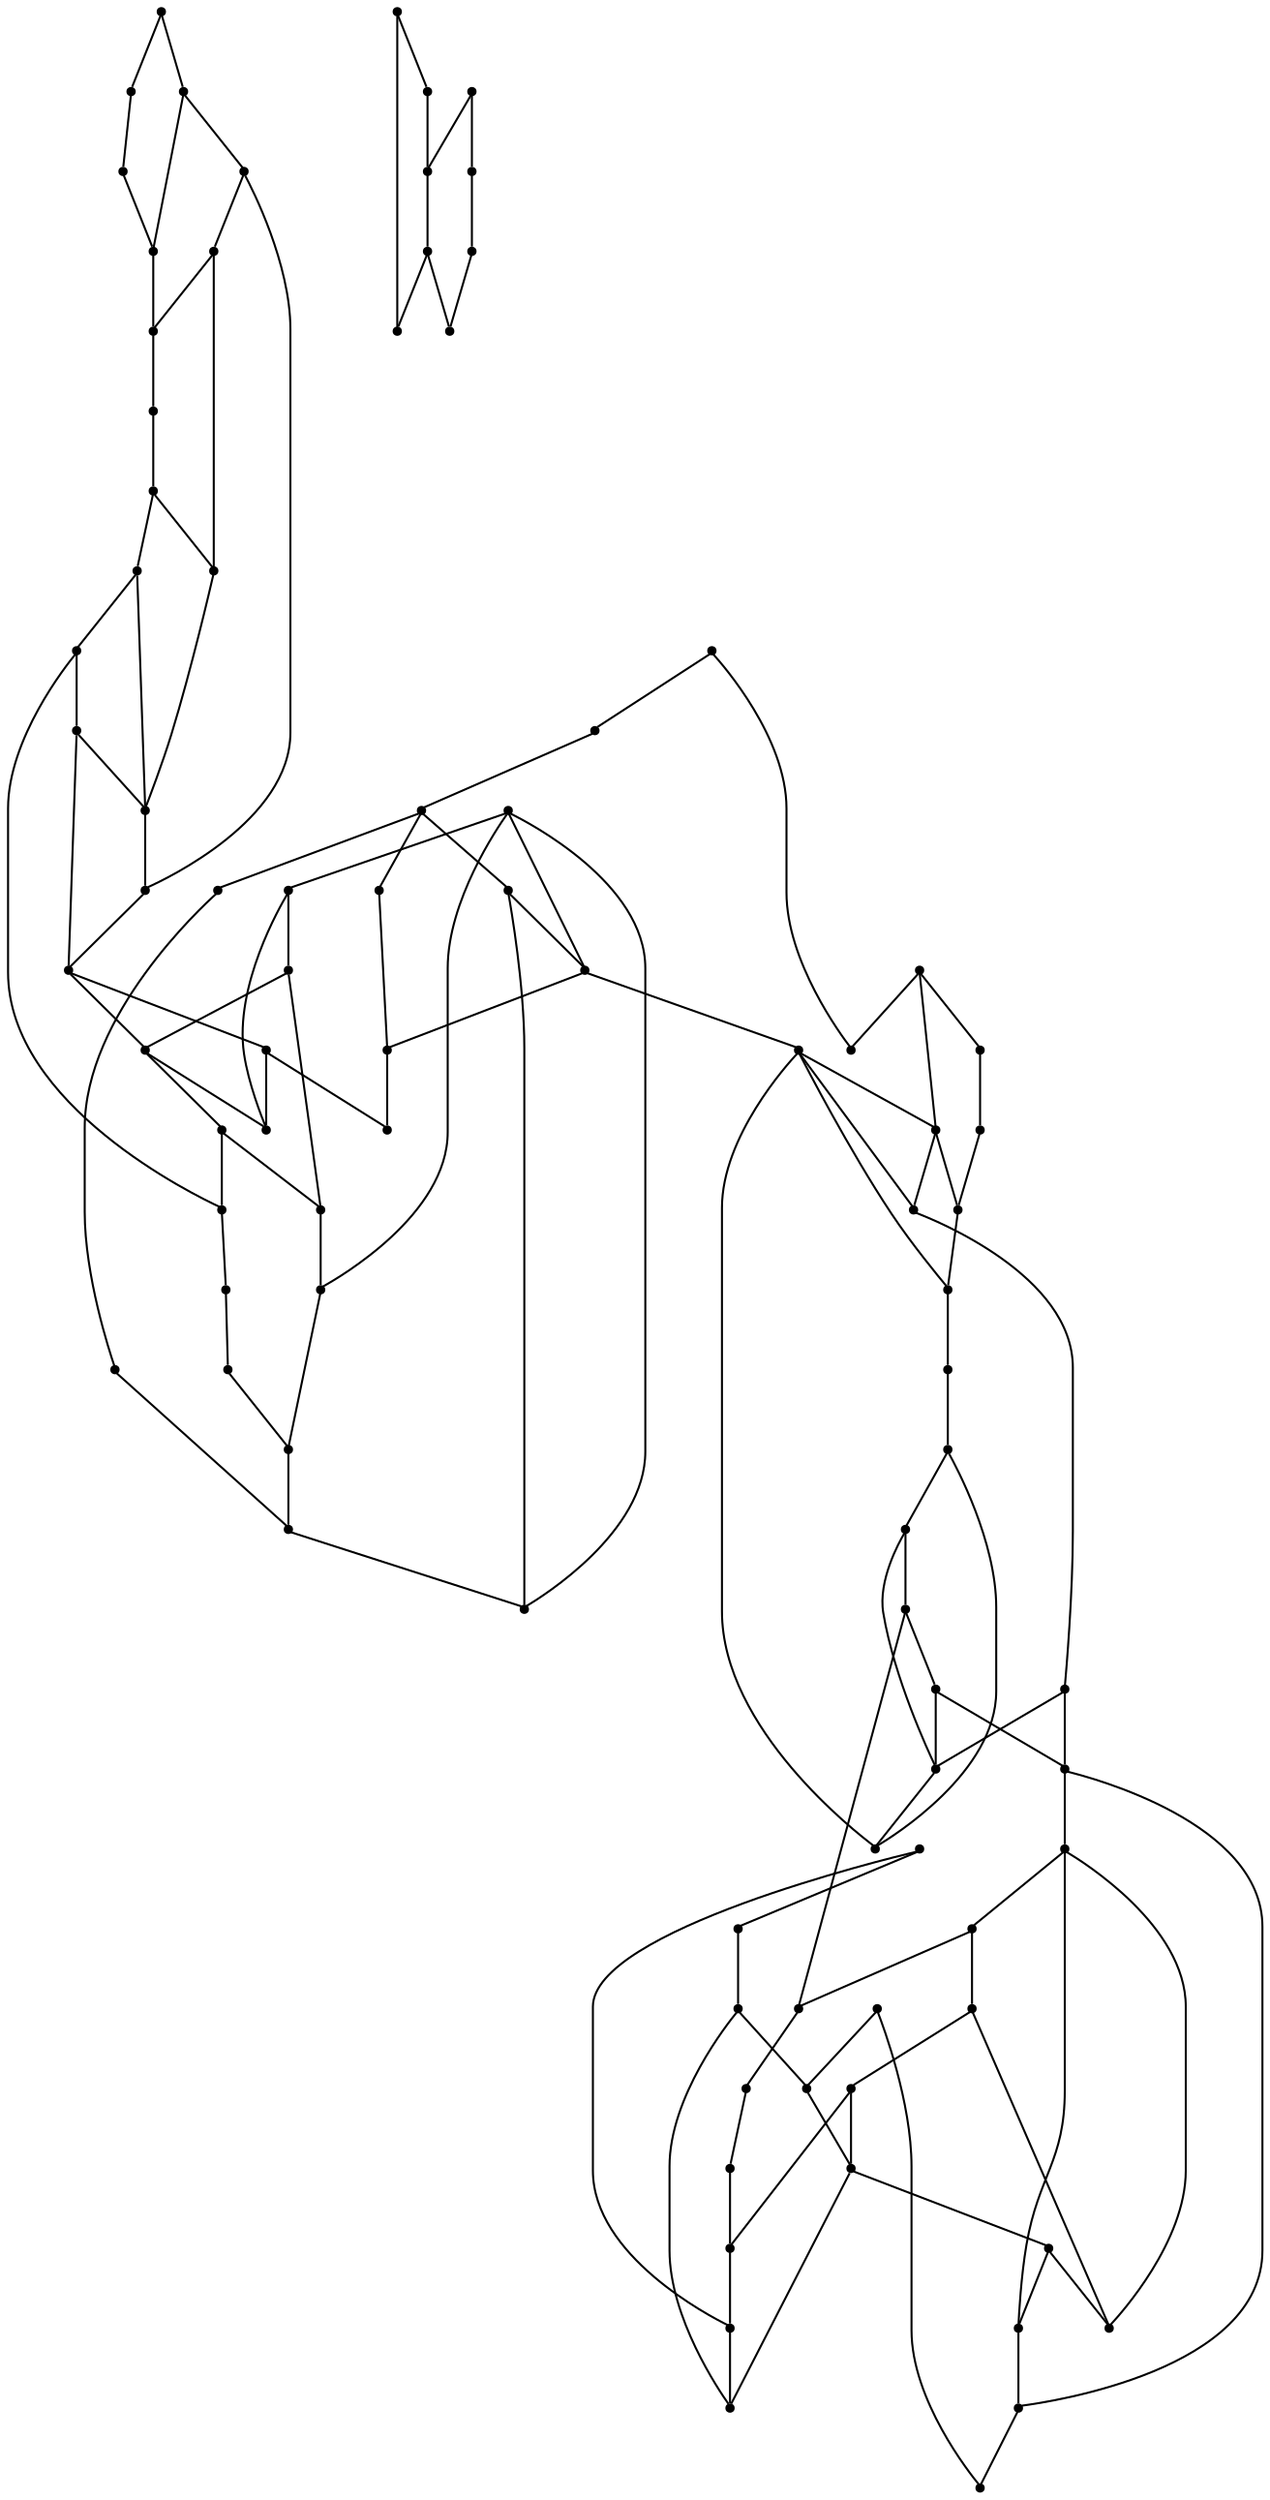 graph {
  node [shape=point,comment="{\"directed\":false,\"doi\":\"10.1007/3-540-36151-0_24\",\"figure\":\"2 (1)\"}"]

  v0 [pos="1195.4750061035156,686.3454981203437"]
  v1 [pos="1161.2541198730469,792.9434461946845"]
  v2 [pos="1157.8917185465498,484.13297370628106"]
  v3 [pos="1164.2707824707031,452.7652108227769"]
  v4 [pos="1147.124989827474,748.785965001142"]
  v5 [pos="1157.7332814534507,717.456873611168"]
  v6 [pos="1058.955224355062,656.6015723899563"]
  v7 [pos="1207.1500142415366,549.9860767081937"]
  v8 [pos="1113.8125101725261,549.9860767081937"]
  v9 [pos="1262.054189046224,549.9860767081937"]
  v10 [pos="1284.0166727701824,549.9860767081937"]
  v11 [pos="1316.9583638509116,549.9860767081937"]
  v12 [pos="1349.9010721842449,549.9860767081937"]
  v13 [pos="1349.9010721842449,527.9111865714749"]
  v14 [pos="1349.9010721842449,438.9277779614488"]
  v15 [pos="1349.9010721842449,422.3736448641181"]
  v16 [pos="1195.4750061035156,814.9401906684598"]
  v17 [pos="1102.1375020345054,814.9401906684598"]
  v18 [pos="1250.3791809082031,814.9401906684598"]
  v19 [pos="1272.3416646321616,814.9401906684598"]
  v20 [pos="1305.9666951497397,813.5620915448228"]
  v21 [pos="1337.9634857177734,814.9401906684598"]
  v22 [pos="1338.2291158040366,792.8684238151272"]
  v23 [pos="1338.2291158040366,703.882933016177"]
  v24 [pos="1338.2291158040366,687.3276316678086"]
  v25 [pos="1333.4292093912761,471.34863570884454"]
  v26 [pos="1321.7562039693198,736.3027496691108"]
  v27 [pos="1311.4667256673179,527.9111865714749"]
  v28 [pos="1310.2124532063804,499.23203821535503"]
  v29 [pos="1309.2676798502605,466.3746678387681"]
  v30 [pos="1280.6489308675132,499.6308489199042"]
  v31 [pos="1256.9416046142578,500.45274134035503"]
  v32 [pos="1299.7947374979656,792.8684238151272"]
  v33 [pos="1266.8500264485679,781.8319244737983"]
  v34 [pos="1299.2656707763674,764.6828496014634"]
  v35 [pos="1298.115666707357,731.2183383659085"]
  v36 [pos="1269.8552449544272,765.2611338650743"]
  v37 [pos="1244.6177164713542,762.4101006543199"]
  v38 [pos="1278.5250345865886,516.8745203371404"]
  v39 [pos="1273.034413655599,422.373644864118"]
  v40 [pos="1273.034413655599,467.2110878979722"]
  v41 [pos="1245.5833435058594,522.394371385928"]
  v42 [pos="1261.3614400227866,687.3276316678086"]
  v43 [pos="1261.3614400227866,732.1653290148139"]
  v44 [pos="1256.5625508626304,395.46947514569354"]
  v45 [pos="1196.3541666666667,395.46947514569354"]
  v46 [pos="1256.5625508626304,425.13192530031597"]
  v47 [pos="1240.0917053222656,488.59437342043316"]
  v48 [pos="1233.9083353678386,787.3484853461941"]
  v49 [pos="1228.4166971842449,753.5484873806993"]
  v50 [pos="1244.8875427246094,690.0861664171576"]
  v51 [pos="1244.8875427246094,660.4246302004218"]
  v52 [pos="1229.1124979654949,510.6662276939113"]
  v53 [pos="1223.6208597819011,472.72777592694365"]
  v54 [pos="1217.437489827474,775.6236318305691"]
  v55 [pos="1188.4833017985027,524.298668260928"]
  v56 [pos="1211.9458516438804,737.6818898872098"]
  v57 [pos="1178.2999674479167,792.6496668215156"]
  v58 [pos="1208.245849609375,424.57248405174016"]
  v59 [pos="1196.1666107177734,472.72777592694365"]
  v60 [pos="1197.5468953450522,415.4078963950832"]
  v61 [pos="1201.6583760579429,494.11118860598003"]
  v62 [pos="1149.1937955220542,679.3953740155259"]
  v63 [pos="1191.754150390625,737.6818898872098"]
  v64 [pos="1194.5208231608074,759.0684258496324"]
  v65 [pos="1173.425038655599,524.298668260928"]
  v66 [pos="1157.4281056722007,522.6954940513332"]
  v67 [pos="1146.3176727294922,788.118362779971"]
  v68 [pos="1206.4542134602866,660.4246302004217"]
  v69 [pos="1137.3926798502605,415.5579411541978"]
  v70 [pos="1128.012466430664,682.6162500734687"]
  v71 [pos="1119.2999521891277,483.07464952822124"]
  v72 [pos="1119.2999521891277,415.0402708406806"]
  v73 [pos="1113.8125101725261,522.394371385928"]
  v74 [pos="1107.627073923747,660.4246302004218"]
  v75 [pos="1107.6270739237468,681.8101250683824"]
  v76 [pos="1108.3208719889324,698.7028046007514"]
  v77 [pos="1107.6270739237468,748.0319265083035"]
  v78 [pos="1102.1375020345054,787.3484853461941"]
  v79 [pos="1093.7957763671875,399.3444446281154"]
  v80 [pos="1093.7957763671875,371.0652037020086"]
  v81 [pos="1058.955224355062,633.8361743644437"]
  v82 [pos="1028.2177289326987,398.65690902427434"]
  v83 [pos="1015.0333404541017,633.8361743644437"]
  v84 [pos="1015.0333404541017,678.6736094510118"]
  v85 [pos="1058.955224355062,678.6736094510118"]
  v86 [pos="1027.9083251953125,371.0652037020087"]
  v87 [pos="983.9874903361003,371.0652037020087"]
  v88 [pos="983.9874903361003,415.9006758089423"]
  v89 [pos="1049.870808919271,399.3444446281154"]

  v1 -- v0 [id="-2",pos="1161.2541198730469,792.9434461946845 1165.5637737651728,779.0654938481621 1185.3408879278934,713.5218891674926 1195.4750061035156,686.3454981203437"]
  v2 -- v3 [id="-3",pos="1157.8917185465498,484.13297370628106 1158.9207967122397,478.33194767987334 1162.2374216715496,460.9528227205634 1164.2707824707031,452.7652108227769"]
  v4 -- v5 [id="-4",pos="1147.124989827474,748.785965001142 1147.4957784016929,742.9694497143785 1152.3707071940105,725.7486029024482 1157.7332814534507,717.456873611168"]
  v82 -- v87 [id="-5",pos="1028.2177289326987,398.65690902427434 979.1833241780599,398.6568454459865 979.1833241780599,398.6568454459865 979.1833241780599,398.6568454459865 983.9874903361003,371.0652037020087 983.9874903361003,371.0652037020087 983.9874903361003,371.0652037020087"]
  v82 -- v89 [id="-6",pos="1028.2177289326987,398.65690902427434 1049.870808919271,399.3444446281154 1049.870808919271,399.3444446281154 1049.870808919271,399.3444446281154"]
  v89 -- v79 [id="-7",pos="1049.870808919271,399.3444446281154 1093.7957763671875,399.3444446281154 1093.7957763671875,399.3444446281154 1093.7957763671875,399.3444446281154"]
  v87 -- v86 [id="-10",pos="983.9874903361003,371.0652037020087 1027.9083251953125,371.0652037020087 1027.9083251953125,371.0652037020087 1027.9083251953125,371.0652037020087"]
  v86 -- v80 [id="-11",pos="1027.9083251953125,371.0652037020087 1093.7957763671875,371.0652037020086 1093.7957763671875,371.0652037020086 1093.7957763671875,371.0652037020086"]
  v6 -- v88 [id="-16",pos="1058.955224355062,656.6015723899563 984.6708297729493,661.4276253735582 984.6708297729493,661.4276253735582 984.6708297729493,661.4276253735582 983.9874903361003,415.9006758089423 983.9874903361003,415.9006758089423 983.9874903361003,415.9006758089423"]
  v88 -- v87 [id="-18",pos="983.9874903361003,415.9006758089423 983.9874903361003,371.0652037020087 983.9874903361003,371.0652037020087 983.9874903361003,371.0652037020087"]
  v86 -- v81 [id="-20",pos="1027.9083251953125,371.0652037020087 1063.7583414713542,371.0651401237209 1063.7583414713542,371.0651401237209 1063.7583414713542,371.0651401237209 1058.955224355062,633.8361743644437 1058.955224355062,633.8361743644437 1058.955224355062,633.8361743644437"]
  v7 -- v8 [id="-21",pos="1207.1500142415366,549.9860767081937 1113.8125101725261,549.9860767081937 1113.8125101725261,549.9860767081937 1113.8125101725261,549.9860767081937"]
  v9 -- v7 [id="-22",pos="1262.054189046224,549.9860767081937 1207.1500142415366,549.9860767081937 1207.1500142415366,549.9860767081937 1207.1500142415366,549.9860767081937"]
  v10 -- v9 [id="-23",pos="1284.0166727701824,549.9860767081937 1262.054189046224,549.9860767081937 1262.054189046224,549.9860767081937 1262.054189046224,549.9860767081937"]
  v11 -- v10 [id="-24",pos="1316.9583638509116,549.9860767081937 1284.0166727701824,549.9860767081937 1284.0166727701824,549.9860767081937 1284.0166727701824,549.9860767081937"]
  v12 -- v11 [id="-25",pos="1349.9010721842449,549.9860767081937 1316.9583638509116,549.9860767081937 1316.9583638509116,549.9860767081937 1316.9583638509116,549.9860767081937"]
  v13 -- v12 [id="-26",pos="1349.9010721842449,527.9111865714749 1349.9010721842449,549.9860767081937 1349.9010721842449,549.9860767081937 1349.9010721842449,549.9860767081937"]
  v84 -- v85 [id="-27",pos="1015.0333404541017,678.6736094510118 1058.955224355062,678.6736094510118 1058.955224355062,678.6736094510118 1058.955224355062,678.6736094510118"]
  v85 -- v75 [id="-28",pos="1058.955224355062,678.6736094510118 1107.6270739237468,681.8101250683824 1107.6270739237468,681.8101250683824 1107.6270739237468,681.8101250683824"]
  v75 -- v70 [id="-29",pos="1107.6270739237468,681.8101250683824 1128.012466430664,682.6162500734687 1128.012466430664,682.6162500734687 1128.012466430664,682.6162500734687"]
  v70 -- v62 [id="-30",pos="1128.012466430664,682.6162500734687 1149.1937955220542,679.3953740155259 1149.1937955220542,679.3953740155259 1149.1937955220542,679.3953740155259"]
  v62 -- v25 [id="-31",pos="1149.1937955220542,679.3953740155259 1333.4292093912761,677.9861135836005 1333.4292093912761,677.9861135836005 1333.4292093912761,677.9861135836005 1333.4292093912761,471.34863570884454 1333.4292093912761,471.34863570884454 1333.4292093912761,471.34863570884454"]
  v84 -- v83 [id="-32",pos="1015.0333404541017,678.6736094510118 1015.0333404541017,633.8361743644437 1015.0333404541017,633.8361743644437 1015.0333404541017,633.8361743644437"]
  v40 -- v83 [id="-33",pos="1273.034413655599,467.2110878979722 1015.7166798909506,465.82775151288115 1015.7166798909506,465.82775151288115 1015.7166798909506,465.82775151288115 1015.0333404541017,633.8361743644437 1015.0333404541017,633.8361743644437 1015.0333404541017,633.8361743644437"]
  v40 -- v29 [id="-34",pos="1273.034413655599,467.2110878979722 1309.2676798502605,466.3746678387681 1309.2676798502605,466.3746678387681 1309.2676798502605,466.3746678387681"]
  v6 -- v81 [id="-38",pos="1058.955224355062,656.6015723899563 1058.955224355062,633.8361743644437 1058.955224355062,633.8361743644437 1058.955224355062,633.8361743644437"]
  v14 -- v13 [id="-39",pos="1349.9010721842449,438.9277779614488 1349.9010721842449,527.9111865714749 1349.9010721842449,527.9111865714749 1349.9010721842449,527.9111865714749"]
  v79 -- v80 [id="-40",pos="1093.7957763671875,399.3444446281154 1093.7957763671875,371.0652037020086 1093.7957763671875,371.0652037020086 1093.7957763671875,371.0652037020086"]
  v17 -- v78 [id="-41",pos="1102.1375020345054,814.9401906684598 1102.1375020345054,787.3484853461941 1102.1375020345054,787.3484853461941 1102.1375020345054,787.3484853461941"]
  v78 -- v67 [id="-42",pos="1102.1375020345054,787.3484853461941 1146.3176727294922,788.118362779971 1146.3176727294922,788.118362779971 1146.3176727294922,788.118362779971"]
  v74 -- v68 [id="-43",pos="1107.627073923747,660.4246302004218 1206.4542134602866,660.4246302004217 1206.4542134602866,660.4246302004217 1206.4542134602866,660.4246302004217"]
  v68 -- v51 [id="-44",pos="1206.4542134602866,660.4246302004217 1244.8875427246094,660.4246302004218 1244.8875427246094,660.4246302004218 1244.8875427246094,660.4246302004218"]
  v77 -- v4 [id="-45",pos="1107.6270739237468,748.0319265083035 1147.124989827474,748.785965001142 1147.124989827474,748.785965001142 1147.124989827474,748.785965001142"]
  v75 -- v74 [id="-46",pos="1107.6270739237468,681.8101250683824 1107.627073923747,660.4246302004218 1107.627073923747,660.4246302004218 1107.627073923747,660.4246302004218"]
  v75 -- v76 [id="-48",pos="1107.6270739237468,681.8101250683824 1108.3208719889324,698.7028046007514 1108.3208719889324,698.7028046007514 1108.3208719889324,698.7028046007514"]
  v76 -- v77 [id="-49",pos="1108.3208719889324,698.7028046007514 1107.6270739237468,748.0319265083035 1107.6270739237468,748.0319265083035 1107.6270739237468,748.0319265083035"]
  v73 -- v66 [id="-59",pos="1113.8125101725261,522.394371385928 1157.4281056722007,522.6954940513332 1157.4281056722007,522.6954940513332 1157.4281056722007,522.6954940513332"]
  v71 -- v2 [id="-60",pos="1119.2999521891277,483.07464952822124 1157.8917185465498,484.13297370628106 1157.8917185465498,484.13297370628106 1157.8917185465498,484.13297370628106"]
  v72 -- v69 [id="-61",pos="1119.2999521891277,415.0402708406806 1137.3926798502605,415.5579411541978 1137.3926798502605,415.5579411541978 1137.3926798502605,415.5579411541978"]
  v69 -- v60 [id="-62",pos="1137.3926798502605,415.5579411541978 1197.5468953450522,415.4078963950832 1197.5468953450522,415.4078963950832 1197.5468953450522,415.4078963950832"]
  v71 -- v72 [id="-63",pos="1119.2999521891277,483.07464952822124 1119.2999521891277,415.0402708406806 1119.2999521891277,415.0402708406806 1119.2999521891277,415.0402708406806"]
  v70 -- v5 [id="-64",pos="1128.012466430664,682.6162500734687 1157.7332814534507,717.456873611168 1157.7332814534507,717.456873611168 1157.7332814534507,717.456873611168"]
  v69 -- v3 [id="-65",pos="1137.3926798502605,415.5579411541978 1164.2707824707031,452.7652108227769 1164.2707824707031,452.7652108227769 1164.2707824707031,452.7652108227769"]
  v8 -- v73 [id="-66",pos="1113.8125101725261,549.9860767081937 1113.8125101725261,522.394371385928 1113.8125101725261,522.394371385928 1113.8125101725261,522.394371385928"]
  v62 -- v68 [id="-67",pos="1149.1937955220542,679.3953740155259 1206.4542134602866,660.4246302004217 1206.4542134602866,660.4246302004217 1206.4542134602866,660.4246302004217"]
  v67 -- v4 [id="-70",pos="1146.3176727294922,788.118362779971 1147.124989827474,748.785965001142 1147.124989827474,748.785965001142 1147.124989827474,748.785965001142"]
  v66 -- v2 [id="-75",pos="1157.4281056722007,522.6954940513332 1157.8917185465498,484.13297370628106 1157.8917185465498,484.13297370628106 1157.8917185465498,484.13297370628106"]
  v15 -- v14 [id="-77",pos="1349.9010721842449,422.3736448641181 1349.9010721842449,438.9277779614488 1349.9010721842449,438.9277779614488 1349.9010721842449,438.9277779614488"]
  v16 -- v17 [id="-79",pos="1195.4750061035156,814.9401906684598 1102.1375020345054,814.9401906684598 1102.1375020345054,814.9401906684598 1102.1375020345054,814.9401906684598"]
  v18 -- v16 [id="-80",pos="1250.3791809082031,814.9401906684598 1195.4750061035156,814.9401906684598 1195.4750061035156,814.9401906684598 1195.4750061035156,814.9401906684598"]
  v19 -- v18 [id="-81",pos="1272.3416646321616,814.9401906684598 1250.3791809082031,814.9401906684598 1250.3791809082031,814.9401906684598 1250.3791809082031,814.9401906684598"]
  v20 -- v19 [id="-82",pos="1305.9666951497397,813.5620915448228 1272.3416646321616,814.9401906684598 1272.3416646321616,814.9401906684598 1272.3416646321616,814.9401906684598"]
  v21 -- v20 [id="-83",pos="1337.9634857177734,814.9401906684598 1305.9666951497397,813.5620915448228 1305.9666951497397,813.5620915448228 1305.9666951497397,813.5620915448228"]
  v65 -- v58 [id="-84",pos="1173.425038655599,524.298668260928 1175.7583618164062,478.644371385928 1175.7583618164062,478.644371385928 1175.7583618164062,478.644371385928 1208.245849609375,424.57248405174016 1208.245849609375,424.57248405174016 1208.245849609375,424.57248405174016"]
  v57 -- v1 [id="-85",pos="1178.2999674479167,792.6496668215156 1161.2541198730469,792.9434461946845 1161.2541198730469,792.9434461946845 1161.2541198730469,792.9434461946845"]
  v22 -- v21 [id="-86",pos="1338.2291158040366,792.8684238151272 1337.9634857177734,814.9401906684598 1337.9634857177734,814.9401906684598 1337.9634857177734,814.9401906684598"]
  v1 -- v67 [id="-87",pos="1161.2541198730469,792.9434461946845 1146.3176727294922,788.118362779971 1146.3176727294922,788.118362779971 1146.3176727294922,788.118362779971"]
  v57 -- v64 [id="-88",pos="1178.2999674479167,792.6496668215156 1194.5208231608074,759.0684258496324 1194.5208231608074,759.0684258496324 1194.5208231608074,759.0684258496324"]
  v63 -- v64 [id="-89",pos="1191.754150390625,737.6818898872098 1194.5208231608074,759.0684258496324 1194.5208231608074,759.0684258496324 1194.5208231608074,759.0684258496324"]
  v55 -- v65 [id="-90",pos="1188.4833017985027,524.298668260928 1173.425038655599,524.298668260928 1173.425038655599,524.298668260928 1173.425038655599,524.298668260928"]
  v65 -- v66 [id="-91",pos="1173.425038655599,524.298668260928 1157.4281056722007,522.6954940513332 1157.4281056722007,522.6954940513332 1157.4281056722007,522.6954940513332"]
  v55 -- v61 [id="-92",pos="1188.4833017985027,524.298668260928 1201.6583760579429,494.11118860598003 1201.6583760579429,494.11118860598003 1201.6583760579429,494.11118860598003"]
  v64 -- v49 [id="-93",pos="1194.5208231608074,759.0684258496324 1228.4166971842449,753.5484873806993 1228.4166971842449,753.5484873806993 1228.4166971842449,753.5484873806993"]
  v63 -- v56 [id="-95",pos="1191.754150390625,737.6818898872098 1211.9458516438804,737.6818898872098 1211.9458516438804,737.6818898872098 1211.9458516438804,737.6818898872098"]
  v0 -- v63 [id="-96",pos="1195.4750061035156,686.3454981203437 1191.754150390625,737.6818898872098 1191.754150390625,737.6818898872098 1191.754150390625,737.6818898872098"]
  v0 -- v62 [id="-97",pos="1195.4750061035156,686.3454981203437 1149.1937955220542,679.3953740155259 1149.1937955220542,679.3953740155259 1149.1937955220542,679.3953740155259"]
  v45 -- v44 [id="-98",pos="1196.3541666666667,395.46947514569354 1256.5625508626304,395.46947514569354 1256.5625508626304,395.46947514569354 1256.5625508626304,395.46947514569354"]
  v0 -- v5 [id="-100",pos="1195.4750061035156,686.3454981203437 1157.7332814534507,717.456873611168 1157.7332814534507,717.456873611168 1157.7332814534507,717.456873611168"]
  v59 -- v53 [id="-101",pos="1196.1666107177734,472.72777592694365 1223.6208597819011,472.72777592694365 1223.6208597819011,472.72777592694365 1223.6208597819011,472.72777592694365"]
  v59 -- v61 [id="-102",pos="1196.1666107177734,472.72777592694365 1201.6583760579429,494.11118860598003 1201.6583760579429,494.11118860598003 1201.6583760579429,494.11118860598003"]
  v45 -- v60 [id="-103",pos="1196.3541666666667,395.46947514569354 1197.5468953450522,415.4078963950832 1197.5468953450522,415.4078963950832 1197.5468953450522,415.4078963950832"]
  v60 -- v58 [id="-104",pos="1197.5468953450522,415.4078963950832 1208.245849609375,424.57248405174016 1208.245849609375,424.57248405174016 1208.245849609375,424.57248405174016"]
  v61 -- v47 [id="-108",pos="1201.6583760579429,494.11118860598003 1240.0917053222656,488.59437342043316 1240.0917053222656,488.59437342043316 1240.0917053222656,488.59437342043316"]
  v58 -- v3 [id="-110",pos="1208.245849609375,424.57248405174016 1164.2707824707031,452.7652108227769 1164.2707824707031,452.7652108227769 1164.2707824707031,452.7652108227769"]
  v58 -- v59 [id="-112",pos="1208.245849609375,424.57248405174016 1196.1666107177734,472.72777592694365 1196.1666107177734,472.72777592694365 1196.1666107177734,472.72777592694365"]
  v54 -- v16 [id="-115",pos="1217.437489827474,775.6236318305691 1195.4750061035156,814.9401906684598 1195.4750061035156,814.9401906684598 1195.4750061035156,814.9401906684598"]
  v54 -- v57 [id="-116",pos="1217.437489827474,775.6236318305691 1178.2999674479167,792.6496668215156 1178.2999674479167,792.6496668215156 1178.2999674479167,792.6496668215156"]
  v53 -- v46 [id="-117",pos="1223.6208597819011,472.72777592694365 1256.5625508626304,425.13192530031597 1256.5625508626304,425.13192530031597 1256.5625508626304,425.13192530031597"]
  v49 -- v56 [id="-119",pos="1228.4166971842449,753.5484873806993 1211.9458516438804,737.6818898872098 1211.9458516438804,737.6818898872098 1211.9458516438804,737.6818898872098"]
  v49 -- v54 [id="-120",pos="1228.4166971842449,753.5484873806993 1217.437489827474,775.6236318305691 1217.437489827474,775.6236318305691 1217.437489827474,775.6236318305691"]
  v52 -- v7 [id="-121",pos="1229.1124979654949,510.6662276939113 1207.1500142415366,549.9860767081937 1207.1500142415366,549.9860767081937 1207.1500142415366,549.9860767081937"]
  v52 -- v55 [id="-122",pos="1229.1124979654949,510.6662276939113 1188.4833017985027,524.298668260928 1188.4833017985027,524.298668260928 1188.4833017985027,524.298668260928"]
  v48 -- v37 [id="-124",pos="1233.9083353678386,787.3484853461941 1244.6177164713542,762.4101006543199 1244.6177164713542,762.4101006543199 1244.6177164713542,762.4101006543199"]
  v48 -- v33 [id="-125",pos="1233.9083353678386,787.3484853461941 1266.8500264485679,781.8319244737983 1266.8500264485679,781.8319244737983 1266.8500264485679,781.8319244737983"]
  v47 -- v52 [id="-126",pos="1240.0917053222656,488.59437342043316 1229.1124979654949,510.6662276939113 1229.1124979654949,510.6662276939113 1229.1124979654949,510.6662276939113"]
  v47 -- v53 [id="-127",pos="1240.0917053222656,488.59437342043316 1223.6208597819011,472.72777592694365 1223.6208597819011,472.72777592694365 1223.6208597819011,472.72777592694365"]
  v37 -- v50 [id="-130",pos="1244.6177164713542,762.4101006543199 1244.8875427246094,690.0861664171576 1244.8875427246094,690.0861664171576 1244.8875427246094,690.0861664171576"]
  v50 -- v51 [id="-131",pos="1244.8875427246094,690.0861664171576 1244.8875427246094,660.4246302004218 1244.8875427246094,660.4246302004218 1244.8875427246094,660.4246302004218"]
  v37 -- v49 [id="-132",pos="1244.6177164713542,762.4101006543199 1228.4166971842449,753.5484873806993 1228.4166971842449,753.5484873806993 1228.4166971842449,753.5484873806993"]
  v41 -- v38 [id="-133",pos="1245.5833435058594,522.394371385928 1278.5250345865886,516.8745203371404 1278.5250345865886,516.8745203371404 1278.5250345865886,516.8745203371404"]
  v41 -- v31 [id="-134",pos="1245.5833435058594,522.394371385928 1256.9416046142578,500.45274134035503 1256.9416046142578,500.45274134035503 1256.9416046142578,500.45274134035503"]
  v18 -- v48 [id="-136",pos="1250.3791809082031,814.9401906684598 1233.9083353678386,787.3484853461941 1233.9083353678386,787.3484853461941 1233.9083353678386,787.3484853461941"]
  v31 -- v46 [id="-139",pos="1256.9416046142578,500.45274134035503 1256.5625508626304,425.13192530031597 1256.5625508626304,425.13192530031597 1256.5625508626304,425.13192530031597"]
  v46 -- v44 [id="-140",pos="1256.5625508626304,425.13192530031597 1256.5625508626304,395.46947514569354 1256.5625508626304,395.46947514569354 1256.5625508626304,395.46947514569354"]
  v31 -- v47 [id="-141",pos="1256.9416046142578,500.45274134035503 1240.0917053222656,488.59437342043316 1240.0917053222656,488.59437342043316 1240.0917053222656,488.59437342043316"]
  v43 -- v35 [id="-145",pos="1261.3614400227866,732.1653290148139 1298.115666707357,731.2183383659085 1298.115666707357,731.2183383659085 1298.115666707357,731.2183383659085"]
  v43 -- v42 [id="-146",pos="1261.3614400227866,732.1653290148139 1261.3614400227866,687.3276316678086 1261.3614400227866,687.3276316678086 1261.3614400227866,687.3276316678086"]
  v42 -- v24 [id="-147",pos="1261.3614400227866,687.3276316678086 1338.2291158040366,687.3276316678086 1338.2291158040366,687.3276316678086 1338.2291158040366,687.3276316678086"]
  v9 -- v41 [id="-148",pos="1262.054189046224,549.9860767081937 1245.5833435058594,522.394371385928 1245.5833435058594,522.394371385928 1245.5833435058594,522.394371385928"]
  v33 -- v36 [id="-150",pos="1266.8500264485679,781.8319244737983 1269.8552449544272,765.2611338650743 1269.8552449544272,765.2611338650743 1269.8552449544272,765.2611338650743"]
  v19 -- v33 [id="-151",pos="1272.3416646321616,814.9401906684598 1266.8500264485679,781.8319244737983 1266.8500264485679,781.8319244737983 1266.8500264485679,781.8319244737983"]
  v40 -- v39 [id="-153",pos="1273.034413655599,467.2110878979722 1273.034413655599,422.373644864118 1273.034413655599,422.373644864118 1273.034413655599,422.373644864118"]
  v39 -- v15 [id="-154",pos="1273.034413655599,422.373644864118 1349.9010721842449,422.3736448641181 1349.9010721842449,422.3736448641181 1349.9010721842449,422.3736448641181"]
  v38 -- v27 [id="-155",pos="1278.5250345865886,516.8745203371404 1311.4667256673179,527.9111865714749 1311.4667256673179,527.9111865714749 1311.4667256673179,527.9111865714749"]
  v30 -- v38 [id="-157",pos="1280.6489308675132,499.6308489199042 1278.5250345865886,516.8745203371404 1278.5250345865886,516.8745203371404 1278.5250345865886,516.8745203371404"]
  v10 -- v38 [id="-158",pos="1284.0166727701824,549.9860767081937 1278.5250345865886,516.8745203371404 1278.5250345865886,516.8745203371404 1278.5250345865886,516.8745203371404"]
  v35 -- v34 [id="-161",pos="1298.115666707357,731.2183383659085 1299.2656707763674,764.6828496014634 1299.2656707763674,764.6828496014634 1299.2656707763674,764.6828496014634"]
  v34 -- v36 [id="-162",pos="1299.2656707763674,764.6828496014634 1269.8552449544272,765.2611338650743 1269.8552449544272,765.2611338650743 1269.8552449544272,765.2611338650743"]
  v36 -- v37 [id="-163",pos="1269.8552449544272,765.2611338650743 1244.6177164713542,762.4101006543199 1244.6177164713542,762.4101006543199 1244.6177164713542,762.4101006543199"]
  v34 -- v26 [id="-164",pos="1299.2656707763674,764.6828496014634 1321.7562039693198,736.3027496691108 1321.7562039693198,736.3027496691108 1321.7562039693198,736.3027496691108"]
  v35 -- v23 [id="-165",pos="1298.115666707357,731.2183383659085 1338.2291158040366,703.882933016177 1338.2291158040366,703.882933016177 1338.2291158040366,703.882933016177"]
  v32 -- v26 [id="-166",pos="1299.7947374979656,792.8684238151272 1321.7562039693198,736.3027496691108 1321.7562039693198,736.3027496691108 1321.7562039693198,736.3027496691108"]
  v32 -- v33 [id="-171",pos="1299.7947374979656,792.8684238151272 1266.8500264485679,781.8319244737983 1266.8500264485679,781.8319244737983 1266.8500264485679,781.8319244737983"]
  v20 -- v32 [id="-172",pos="1305.9666951497397,813.5620915448228 1299.7947374979656,792.8684238151272 1299.7947374979656,792.8684238151272 1299.7947374979656,792.8684238151272"]
  v29 -- v28 [id="-175",pos="1309.2676798502605,466.3746678387681 1310.2124532063804,499.23203821535503 1310.2124532063804,499.23203821535503 1310.2124532063804,499.23203821535503"]
  v28 -- v30 [id="-176",pos="1310.2124532063804,499.23203821535503 1280.6489308675132,499.6308489199042 1280.6489308675132,499.6308489199042 1280.6489308675132,499.6308489199042"]
  v30 -- v31 [id="-177",pos="1280.6489308675132,499.6308489199042 1256.9416046142578,500.45274134035503 1256.9416046142578,500.45274134035503 1256.9416046142578,500.45274134035503"]
  v27 -- v25 [id="-178",pos="1311.4667256673179,527.9111865714749 1333.4292093912761,471.34863570884454 1333.4292093912761,471.34863570884454 1333.4292093912761,471.34863570884454"]
  v25 -- v29 [id="-179",pos="1333.4292093912761,471.34863570884454 1333.4292093912761,465.82775151288115 1333.4292093912761,465.82775151288115 1333.4292093912761,465.82775151288115 1309.2676798502605,466.3746678387681 1309.2676798502605,466.3746678387681 1309.2676798502605,466.3746678387681"]
  v28 -- v25 [id="-180",pos="1310.2124532063804,499.23203821535503 1333.4292093912761,471.34863570884454 1333.4292093912761,471.34863570884454 1333.4292093912761,471.34863570884454"]
  v11 -- v27 [id="-183",pos="1316.9583638509116,549.9860767081937 1311.4667256673179,527.9111865714749 1311.4667256673179,527.9111865714749 1311.4667256673179,527.9111865714749"]
  v26 -- v22 [id="-184",pos="1321.7562039693198,736.3027496691108 1338.2291158040366,792.8684238151272 1338.2291158040366,792.8684238151272 1338.2291158040366,792.8684238151272"]
  v25 -- v13 [id="-185",pos="1333.4292093912761,471.34863570884454 1349.9010721842449,527.9111865714749 1349.9010721842449,527.9111865714749 1349.9010721842449,527.9111865714749"]
  v29 -- v14 [id="-186",pos="1309.2676798502605,466.3746678387681 1349.9010721842449,438.9277779614488 1349.9010721842449,438.9277779614488 1349.9010721842449,438.9277779614488"]
  v24 -- v23 [id="-188",pos="1338.2291158040366,687.3276316678086 1338.2291158040366,703.882933016177 1338.2291158040366,703.882933016177 1338.2291158040366,703.882933016177"]
  v23 -- v22 [id="-189",pos="1338.2291158040366,703.882933016177 1338.2291158040366,792.8684238151272 1338.2291158040366,792.8684238151272 1338.2291158040366,792.8684238151272"]
  v50 -- v56 [id="-114",pos="1244.8875427246094,690.0861664171576 1211.9458516438804,737.6818898872098 1211.9458516438804,737.6818898872098 1211.9458516438804,737.6818898872098"]
}